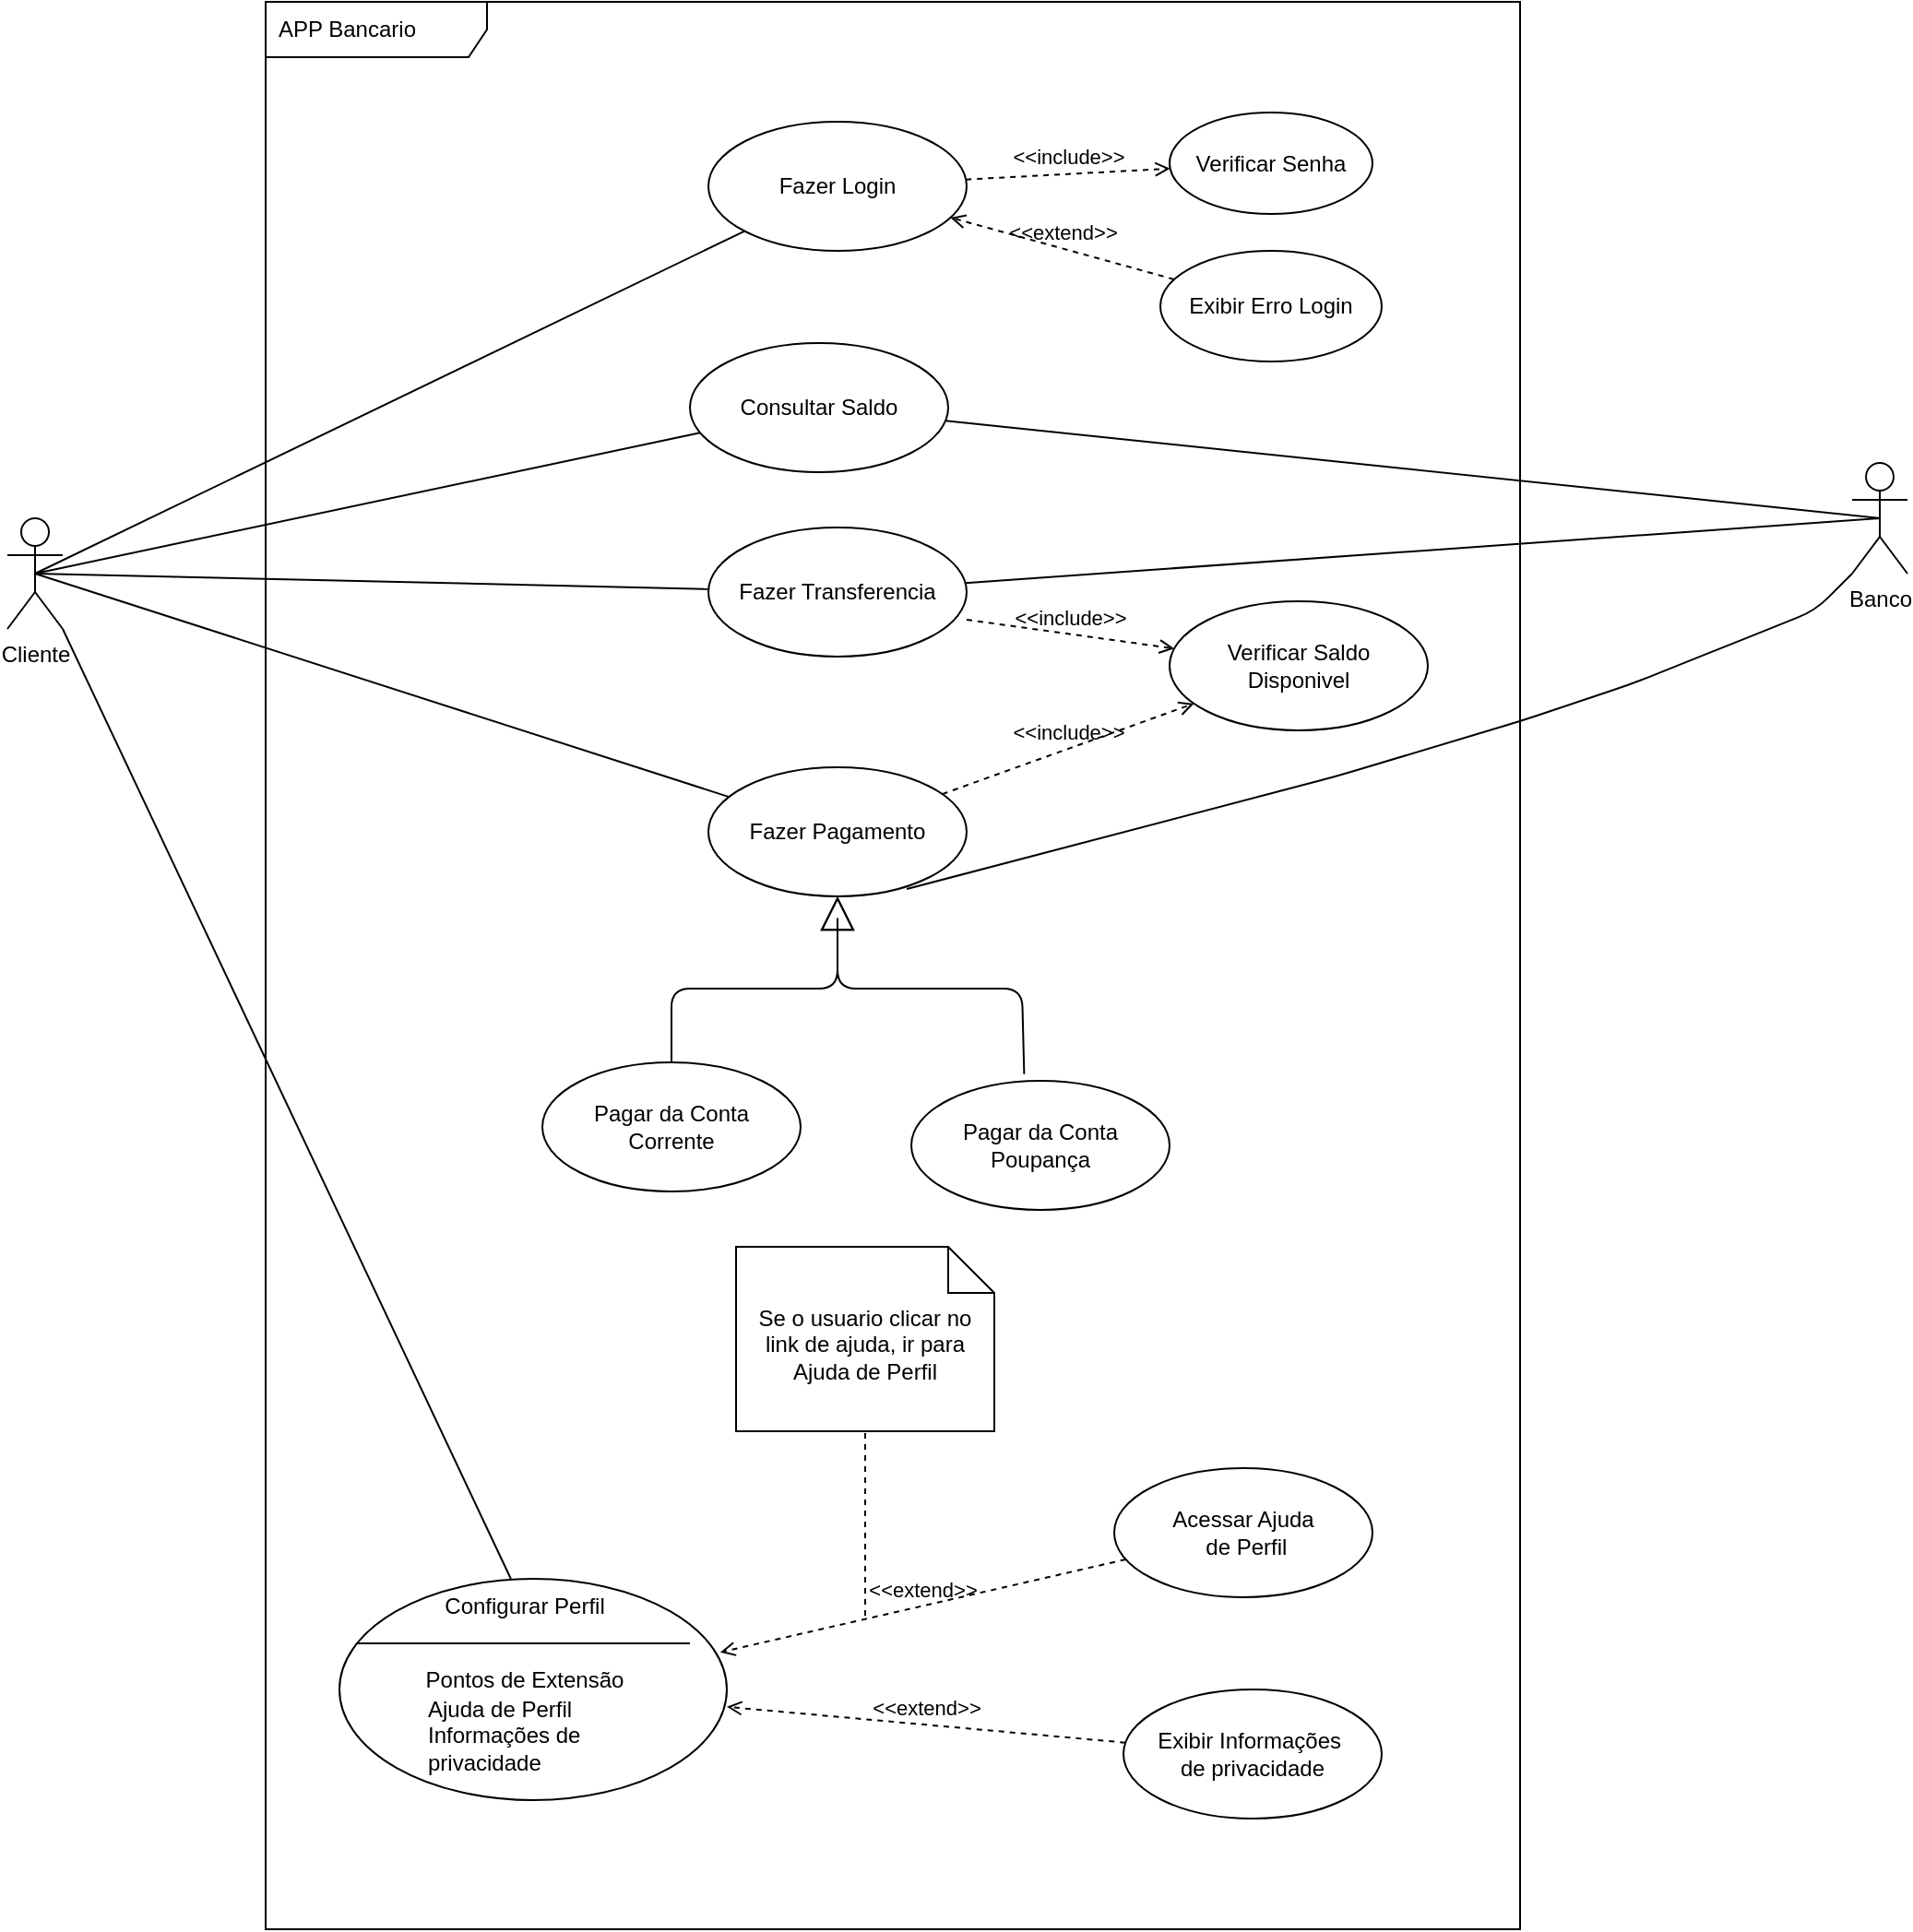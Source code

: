 <mxfile version="24.1.0" type="device">
  <diagram id="1A9ImF7u5X80TiieQfTB" name="Page-1">
    <mxGraphModel dx="1224" dy="626" grid="1" gridSize="10" guides="1" tooltips="1" connect="1" arrows="1" fold="1" page="1" pageScale="1" pageWidth="1169" pageHeight="1654" math="0" shadow="0">
      <root>
        <mxCell id="0" />
        <mxCell id="1" parent="0" />
        <mxCell id="2" value="APP Bancario" style="shape=umlFrame;whiteSpace=wrap;html=1;width=120;height=30;boundedLbl=1;verticalAlign=middle;align=left;spacingLeft=5;" parent="1" vertex="1">
          <mxGeometry x="230" y="80" width="680" height="1045" as="geometry" />
        </mxCell>
        <mxCell id="3" value="Fazer Login" style="ellipse;whiteSpace=wrap;html=1;" parent="1" vertex="1">
          <mxGeometry x="470" y="145" width="140" height="70" as="geometry" />
        </mxCell>
        <mxCell id="4" value="Cliente" style="shape=umlActor;verticalLabelPosition=bottom;verticalAlign=top;html=1;" parent="1" vertex="1">
          <mxGeometry x="90" y="360" width="30" height="60" as="geometry" />
        </mxCell>
        <mxCell id="7" value="Consultar Saldo" style="ellipse;whiteSpace=wrap;html=1;" parent="1" vertex="1">
          <mxGeometry x="460" y="265" width="140" height="70" as="geometry" />
        </mxCell>
        <mxCell id="8" value="Fazer Transferencia" style="ellipse;whiteSpace=wrap;html=1;" parent="1" vertex="1">
          <mxGeometry x="470" y="365" width="140" height="70" as="geometry" />
        </mxCell>
        <mxCell id="9" value="Fazer Pagamento" style="ellipse;whiteSpace=wrap;html=1;" parent="1" vertex="1">
          <mxGeometry x="470" y="495" width="140" height="70" as="geometry" />
        </mxCell>
        <mxCell id="13" value="" style="endArrow=none;endFill=0;endSize=12;html=1;exitX=0.5;exitY=0.5;exitDx=0;exitDy=0;exitPerimeter=0;" parent="1" source="4" target="3" edge="1">
          <mxGeometry width="160" relative="1" as="geometry">
            <mxPoint x="160" y="305" as="sourcePoint" />
            <mxPoint x="310" y="235" as="targetPoint" />
          </mxGeometry>
        </mxCell>
        <mxCell id="14" value="" style="endArrow=none;endFill=0;endSize=12;html=1;exitX=0.5;exitY=0.5;exitDx=0;exitDy=0;exitPerimeter=0;" parent="1" source="4" target="7" edge="1">
          <mxGeometry width="160" relative="1" as="geometry">
            <mxPoint x="150" y="305" as="sourcePoint" />
            <mxPoint x="300" y="275" as="targetPoint" />
          </mxGeometry>
        </mxCell>
        <mxCell id="15" value="" style="endArrow=none;endFill=0;endSize=12;html=1;exitX=0.5;exitY=0.5;exitDx=0;exitDy=0;exitPerimeter=0;" parent="1" source="4" target="8" edge="1">
          <mxGeometry width="160" relative="1" as="geometry">
            <mxPoint x="145" y="305" as="sourcePoint" />
            <mxPoint x="310" y="275" as="targetPoint" />
          </mxGeometry>
        </mxCell>
        <mxCell id="17" value="" style="endArrow=none;endFill=0;endSize=12;html=1;exitX=0.5;exitY=0.5;exitDx=0;exitDy=0;exitPerimeter=0;" parent="1" source="4" target="9" edge="1">
          <mxGeometry width="160" relative="1" as="geometry">
            <mxPoint x="150" y="305" as="sourcePoint" />
            <mxPoint x="300" y="285" as="targetPoint" />
          </mxGeometry>
        </mxCell>
        <mxCell id="20" value="Banco" style="shape=umlActor;verticalLabelPosition=bottom;verticalAlign=top;html=1;" parent="1" vertex="1">
          <mxGeometry x="1090" y="330" width="30" height="60" as="geometry" />
        </mxCell>
        <mxCell id="21" value="Verificar Senha" style="ellipse;whiteSpace=wrap;html=1;" parent="1" vertex="1">
          <mxGeometry x="720" y="140" width="110" height="55" as="geometry" />
        </mxCell>
        <mxCell id="22" value="Exibir Erro Login" style="ellipse;whiteSpace=wrap;html=1;" parent="1" vertex="1">
          <mxGeometry x="715" y="215" width="120" height="60" as="geometry" />
        </mxCell>
        <mxCell id="23" value="Verificar Saldo&lt;br&gt;Disponivel&lt;br&gt;" style="ellipse;whiteSpace=wrap;html=1;" parent="1" vertex="1">
          <mxGeometry x="720" y="405" width="140" height="70" as="geometry" />
        </mxCell>
        <mxCell id="24" value="" style="endArrow=none;endFill=0;endSize=12;html=1;exitX=0.5;exitY=0.5;exitDx=0;exitDy=0;exitPerimeter=0;" parent="1" source="20" target="7" edge="1">
          <mxGeometry width="160" relative="1" as="geometry">
            <mxPoint x="930" y="325" as="sourcePoint" />
            <mxPoint x="1090" y="325" as="targetPoint" />
            <Array as="points" />
          </mxGeometry>
        </mxCell>
        <mxCell id="25" value="" style="endArrow=none;endFill=0;endSize=12;html=1;exitX=0.5;exitY=0.5;exitDx=0;exitDy=0;exitPerimeter=0;" parent="1" source="20" target="8" edge="1">
          <mxGeometry width="160" relative="1" as="geometry">
            <mxPoint x="940" y="315" as="sourcePoint" />
            <mxPoint x="1100" y="315" as="targetPoint" />
          </mxGeometry>
        </mxCell>
        <mxCell id="26" value="" style="endArrow=none;endFill=0;endSize=12;html=1;exitX=0;exitY=1;exitDx=0;exitDy=0;exitPerimeter=0;entryX=0.768;entryY=0.943;entryDx=0;entryDy=0;entryPerimeter=0;" parent="1" source="20" target="9" edge="1">
          <mxGeometry width="160" relative="1" as="geometry">
            <mxPoint x="950" y="335" as="sourcePoint" />
            <mxPoint x="1110" y="335" as="targetPoint" />
            <Array as="points">
              <mxPoint x="1070" y="410" />
              <mxPoint x="1020" y="430" />
              <mxPoint x="970" y="450" />
              <mxPoint x="910" y="470" />
              <mxPoint x="810" y="500" />
            </Array>
          </mxGeometry>
        </mxCell>
        <mxCell id="27" value="&amp;lt;&amp;lt;include&amp;gt;&amp;gt;" style="html=1;verticalAlign=bottom;labelBackgroundColor=none;endArrow=open;endFill=0;dashed=1;" parent="1" source="3" target="21" edge="1">
          <mxGeometry width="160" relative="1" as="geometry">
            <mxPoint x="600" y="165" as="sourcePoint" />
            <mxPoint x="710" y="165" as="targetPoint" />
          </mxGeometry>
        </mxCell>
        <mxCell id="28" value="&amp;lt;&amp;lt;extend&amp;gt;&amp;gt;" style="html=1;verticalAlign=bottom;labelBackgroundColor=none;endArrow=open;endFill=0;dashed=1;" parent="1" source="22" target="3" edge="1">
          <mxGeometry width="160" relative="1" as="geometry">
            <mxPoint x="740" y="255" as="sourcePoint" />
            <mxPoint x="900" y="255" as="targetPoint" />
          </mxGeometry>
        </mxCell>
        <mxCell id="29" value="&amp;lt;&amp;lt;include&amp;gt;&amp;gt;" style="html=1;verticalAlign=bottom;labelBackgroundColor=none;endArrow=open;endFill=0;dashed=1;" parent="1" target="23" edge="1">
          <mxGeometry width="160" relative="1" as="geometry">
            <mxPoint x="610" y="415" as="sourcePoint" />
            <mxPoint x="730" y="415" as="targetPoint" />
          </mxGeometry>
        </mxCell>
        <mxCell id="30" value="&amp;lt;&amp;lt;include&amp;gt;&amp;gt;" style="html=1;verticalAlign=bottom;labelBackgroundColor=none;endArrow=open;endFill=0;dashed=1;" parent="1" source="9" target="23" edge="1">
          <mxGeometry width="160" relative="1" as="geometry">
            <mxPoint x="550" y="455" as="sourcePoint" />
            <mxPoint x="710" y="455" as="targetPoint" />
          </mxGeometry>
        </mxCell>
        <mxCell id="35" value="Pagar da Conta &lt;br&gt;Corrente" style="ellipse;whiteSpace=wrap;html=1;" parent="1" vertex="1">
          <mxGeometry x="380" y="655" width="140" height="70" as="geometry" />
        </mxCell>
        <mxCell id="36" value="Pagar da Conta&lt;br&gt;Poupança" style="ellipse;whiteSpace=wrap;html=1;" parent="1" vertex="1">
          <mxGeometry x="580" y="665" width="140" height="70" as="geometry" />
        </mxCell>
        <mxCell id="47" value="" style="shape=ellipse;container=1;horizontal=1;horizontalStack=0;resizeParent=1;resizeParentMax=0;resizeLast=0;html=1;dashed=0;collapsible=0;" parent="1" vertex="1">
          <mxGeometry x="270" y="935" width="210" height="120" as="geometry" />
        </mxCell>
        <mxCell id="48" value="Configurar Perfil" style="html=1;strokeColor=none;fillColor=none;align=center;verticalAlign=middle;rotatable=0;" parent="47" vertex="1">
          <mxGeometry width="200" height="30" as="geometry" />
        </mxCell>
        <mxCell id="49" value="" style="line;strokeWidth=1;fillColor=none;rotatable=0;labelPosition=right;points=[];portConstraint=eastwest;dashed=0;resizeWidth=1;" parent="47" vertex="1">
          <mxGeometry x="10" y="30" width="180" height="10" as="geometry" />
        </mxCell>
        <mxCell id="50" value="Pontos de Extensão" style="text;html=1;align=center;verticalAlign=middle;rotatable=0;fillColor=none;strokeColor=none;" parent="47" vertex="1">
          <mxGeometry y="40" width="200" height="30" as="geometry" />
        </mxCell>
        <mxCell id="51" value="Ajuda de Perfil&lt;br&gt;Informações de &lt;br&gt;privacidade" style="text;html=1;align=left;verticalAlign=middle;rotatable=0;spacingLeft=25;fillColor=none;strokeColor=none;" parent="47" vertex="1">
          <mxGeometry x="21" y="70" width="189" height="30" as="geometry" />
        </mxCell>
        <mxCell id="52" value="Acessar Ajuda&lt;br&gt;&amp;nbsp;de Perfil" style="ellipse;whiteSpace=wrap;html=1;" parent="1" vertex="1">
          <mxGeometry x="690" y="875" width="140" height="70" as="geometry" />
        </mxCell>
        <mxCell id="53" value="Exibir Informações&amp;nbsp;&lt;br&gt;de privacidade" style="ellipse;whiteSpace=wrap;html=1;" parent="1" vertex="1">
          <mxGeometry x="695" y="995" width="140" height="70" as="geometry" />
        </mxCell>
        <mxCell id="54" value="&amp;lt;&amp;lt;extend&amp;gt;&amp;gt;" style="html=1;verticalAlign=bottom;labelBackgroundColor=none;endArrow=open;endFill=0;dashed=1;entryX=0.983;entryY=0.332;entryDx=0;entryDy=0;entryPerimeter=0;" parent="1" source="52" target="47" edge="1">
          <mxGeometry width="160" relative="1" as="geometry">
            <mxPoint x="720" y="775" as="sourcePoint" />
            <mxPoint x="540" y="925" as="targetPoint" />
          </mxGeometry>
        </mxCell>
        <mxCell id="55" value="&amp;lt;&amp;lt;extend&amp;gt;&amp;gt;" style="html=1;verticalAlign=bottom;labelBackgroundColor=none;endArrow=open;endFill=0;dashed=1;" parent="1" source="53" target="47" edge="1">
          <mxGeometry width="160" relative="1" as="geometry">
            <mxPoint x="750" y="905" as="sourcePoint" />
            <mxPoint x="910" y="905" as="targetPoint" />
          </mxGeometry>
        </mxCell>
        <mxCell id="56" value="Se o usuario clicar no link de ajuda, ir para Ajuda de Perfil" style="shape=note2;boundedLbl=1;whiteSpace=wrap;html=1;size=25;verticalAlign=top;align=center;spacingLeft=4;spacingRight=4;" parent="1" vertex="1">
          <mxGeometry x="485" y="755" width="140" height="100" as="geometry" />
        </mxCell>
        <mxCell id="58" value="" style="endArrow=none;dashed=1;html=1;" parent="1" target="56" edge="1">
          <mxGeometry width="50" height="50" relative="1" as="geometry">
            <mxPoint x="555" y="955" as="sourcePoint" />
            <mxPoint x="540" y="845" as="targetPoint" />
          </mxGeometry>
        </mxCell>
        <mxCell id="62" value="" style="endArrow=none;endFill=0;endSize=12;html=1;exitX=1;exitY=1;exitDx=0;exitDy=0;exitPerimeter=0;" parent="1" source="4" edge="1" target="48">
          <mxGeometry width="160" relative="1" as="geometry">
            <mxPoint x="60" y="290" as="sourcePoint" />
            <mxPoint x="320" y="910" as="targetPoint" />
          </mxGeometry>
        </mxCell>
        <mxCell id="63" value="&lt;br&gt;" style="endArrow=block;endSize=16;endFill=0;html=1;" parent="1" source="35" target="9" edge="1">
          <mxGeometry x="0.153" y="-141" width="160" relative="1" as="geometry">
            <mxPoint x="350" y="555" as="sourcePoint" />
            <mxPoint x="510" y="555" as="targetPoint" />
            <Array as="points">
              <mxPoint x="450" y="615" />
              <mxPoint x="500" y="615" />
              <mxPoint x="540" y="615" />
              <mxPoint x="540" y="595" />
              <mxPoint x="540" y="575" />
            </Array>
            <mxPoint as="offset" />
          </mxGeometry>
        </mxCell>
        <mxCell id="65" value="&lt;br&gt;" style="endArrow=block;endSize=16;endFill=0;html=1;exitX=0.437;exitY=-0.052;exitDx=0;exitDy=0;exitPerimeter=0;" parent="1" source="36" edge="1">
          <mxGeometry x="0.153" y="-141" width="160" relative="1" as="geometry">
            <mxPoint x="640" y="645" as="sourcePoint" />
            <mxPoint x="540" y="565" as="targetPoint" />
            <Array as="points">
              <mxPoint x="640" y="615" />
              <mxPoint x="540" y="615" />
              <mxPoint x="540" y="595" />
              <mxPoint x="540" y="575" />
            </Array>
            <mxPoint as="offset" />
          </mxGeometry>
        </mxCell>
      </root>
    </mxGraphModel>
  </diagram>
</mxfile>

